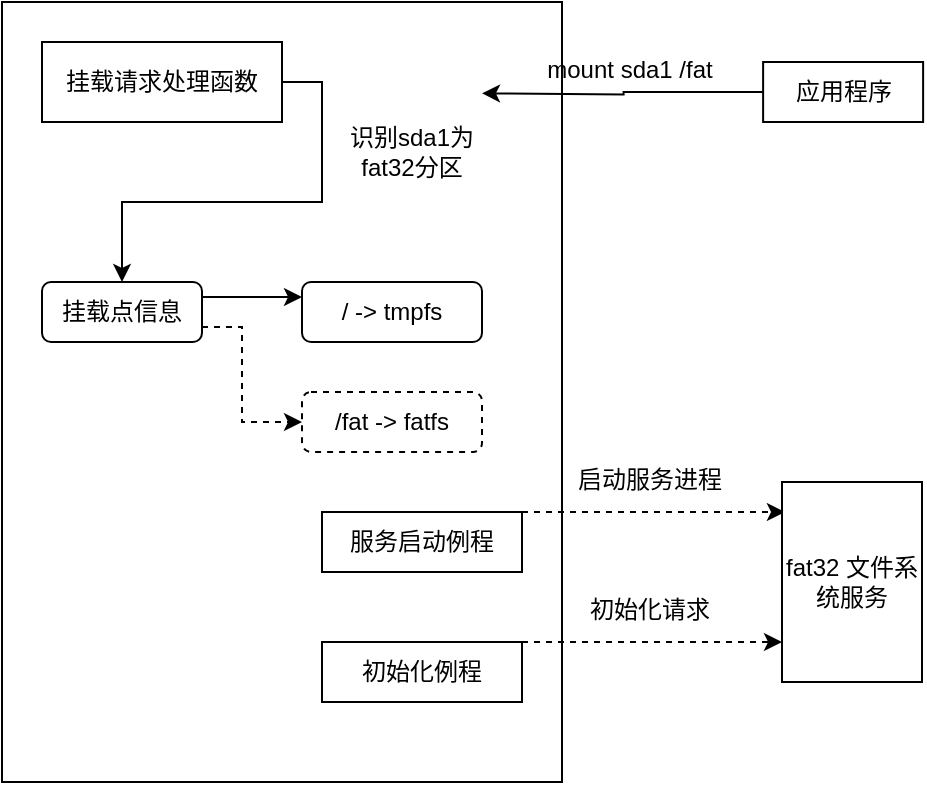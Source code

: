 <mxfile version="20.6.0" type="github">
  <diagram id="-ph1VZeKFPuWezGYUxOl" name="第 1 页">
    <mxGraphModel dx="870" dy="594" grid="1" gridSize="10" guides="1" tooltips="1" connect="1" arrows="1" fold="1" page="1" pageScale="1" pageWidth="827" pageHeight="1169" math="0" shadow="0">
      <root>
        <mxCell id="0" />
        <mxCell id="1" parent="0" />
        <mxCell id="1zdQRvUmRYIISdl57qAJ-15" value="" style="rounded=0;whiteSpace=wrap;html=1;" vertex="1" parent="1">
          <mxGeometry x="90" y="110" width="280" height="390" as="geometry" />
        </mxCell>
        <mxCell id="1zdQRvUmRYIISdl57qAJ-19" style="edgeStyle=orthogonalEdgeStyle;rounded=0;orthogonalLoop=1;jettySize=auto;html=1;exitX=1;exitY=0.25;exitDx=0;exitDy=0;entryX=0;entryY=0.25;entryDx=0;entryDy=0;" edge="1" parent="1" source="1zdQRvUmRYIISdl57qAJ-16" target="1zdQRvUmRYIISdl57qAJ-17">
          <mxGeometry relative="1" as="geometry" />
        </mxCell>
        <mxCell id="1zdQRvUmRYIISdl57qAJ-20" style="edgeStyle=orthogonalEdgeStyle;rounded=0;orthogonalLoop=1;jettySize=auto;html=1;exitX=1;exitY=0.75;exitDx=0;exitDy=0;entryX=0;entryY=0.5;entryDx=0;entryDy=0;dashed=1;" edge="1" parent="1" source="1zdQRvUmRYIISdl57qAJ-16" target="1zdQRvUmRYIISdl57qAJ-18">
          <mxGeometry relative="1" as="geometry">
            <Array as="points">
              <mxPoint x="210" y="273" />
              <mxPoint x="210" y="320" />
            </Array>
          </mxGeometry>
        </mxCell>
        <mxCell id="1zdQRvUmRYIISdl57qAJ-16" value="挂载点信息" style="rounded=1;whiteSpace=wrap;html=1;" vertex="1" parent="1">
          <mxGeometry x="110" y="250" width="80" height="30" as="geometry" />
        </mxCell>
        <mxCell id="1zdQRvUmRYIISdl57qAJ-17" value="/ -&amp;gt; tmpfs" style="rounded=1;whiteSpace=wrap;html=1;" vertex="1" parent="1">
          <mxGeometry x="240" y="250" width="90" height="30" as="geometry" />
        </mxCell>
        <mxCell id="1zdQRvUmRYIISdl57qAJ-18" value="/fat -&amp;gt; fatfs" style="rounded=1;whiteSpace=wrap;html=1;dashed=1;" vertex="1" parent="1">
          <mxGeometry x="240" y="305" width="90" height="30" as="geometry" />
        </mxCell>
        <mxCell id="1zdQRvUmRYIISdl57qAJ-31" style="edgeStyle=orthogonalEdgeStyle;rounded=0;orthogonalLoop=1;jettySize=auto;html=1;exitX=1;exitY=0;exitDx=0;exitDy=0;entryX=0.021;entryY=0.15;entryDx=0;entryDy=0;dashed=1;entryPerimeter=0;" edge="1" parent="1" source="1zdQRvUmRYIISdl57qAJ-21" target="1zdQRvUmRYIISdl57qAJ-22">
          <mxGeometry relative="1" as="geometry">
            <Array as="points">
              <mxPoint x="380" y="365" />
              <mxPoint x="380" y="365" />
            </Array>
          </mxGeometry>
        </mxCell>
        <mxCell id="1zdQRvUmRYIISdl57qAJ-21" value="服务启动例程" style="rounded=0;whiteSpace=wrap;html=1;" vertex="1" parent="1">
          <mxGeometry x="250" y="365" width="100" height="30" as="geometry" />
        </mxCell>
        <mxCell id="1zdQRvUmRYIISdl57qAJ-22" value="fat32 文件系统服务" style="rounded=0;whiteSpace=wrap;html=1;" vertex="1" parent="1">
          <mxGeometry x="480" y="350" width="70" height="100" as="geometry" />
        </mxCell>
        <mxCell id="1zdQRvUmRYIISdl57qAJ-25" style="edgeStyle=orthogonalEdgeStyle;rounded=0;orthogonalLoop=1;jettySize=auto;html=1;exitX=0;exitY=0.5;exitDx=0;exitDy=0;entryX=0.998;entryY=0.094;entryDx=0;entryDy=0;entryPerimeter=0;" edge="1" parent="1" source="1zdQRvUmRYIISdl57qAJ-23">
          <mxGeometry relative="1" as="geometry">
            <mxPoint x="330.0" y="155.66" as="targetPoint" />
          </mxGeometry>
        </mxCell>
        <mxCell id="1zdQRvUmRYIISdl57qAJ-23" value="应用程序" style="rounded=0;whiteSpace=wrap;html=1;" vertex="1" parent="1">
          <mxGeometry x="470.56" y="140" width="80" height="30" as="geometry" />
        </mxCell>
        <mxCell id="1zdQRvUmRYIISdl57qAJ-33" style="edgeStyle=orthogonalEdgeStyle;rounded=0;orthogonalLoop=1;jettySize=auto;html=1;exitX=1;exitY=0;exitDx=0;exitDy=0;dashed=1;" edge="1" parent="1" source="1zdQRvUmRYIISdl57qAJ-24">
          <mxGeometry relative="1" as="geometry">
            <mxPoint x="480" y="430" as="targetPoint" />
            <Array as="points">
              <mxPoint x="480" y="430" />
            </Array>
          </mxGeometry>
        </mxCell>
        <mxCell id="1zdQRvUmRYIISdl57qAJ-24" value="初始化例程" style="rounded=0;whiteSpace=wrap;html=1;" vertex="1" parent="1">
          <mxGeometry x="250" y="430" width="100" height="30" as="geometry" />
        </mxCell>
        <mxCell id="1zdQRvUmRYIISdl57qAJ-26" value="mount sda1 /fat" style="text;html=1;strokeColor=none;fillColor=none;align=center;verticalAlign=middle;whiteSpace=wrap;rounded=0;" vertex="1" parent="1">
          <mxGeometry x="350.56" y="129" width="106" height="30" as="geometry" />
        </mxCell>
        <mxCell id="1zdQRvUmRYIISdl57qAJ-29" style="edgeStyle=orthogonalEdgeStyle;rounded=0;orthogonalLoop=1;jettySize=auto;html=1;exitX=1;exitY=0.5;exitDx=0;exitDy=0;entryX=0.5;entryY=0;entryDx=0;entryDy=0;" edge="1" parent="1" source="1zdQRvUmRYIISdl57qAJ-28" target="1zdQRvUmRYIISdl57qAJ-16">
          <mxGeometry relative="1" as="geometry" />
        </mxCell>
        <mxCell id="1zdQRvUmRYIISdl57qAJ-28" value="挂载请求处理函数" style="rounded=0;whiteSpace=wrap;html=1;" vertex="1" parent="1">
          <mxGeometry x="110" y="130" width="120" height="40" as="geometry" />
        </mxCell>
        <mxCell id="1zdQRvUmRYIISdl57qAJ-30" value="识别sda1为fat32分区" style="text;html=1;strokeColor=none;fillColor=none;align=center;verticalAlign=middle;whiteSpace=wrap;rounded=0;" vertex="1" parent="1">
          <mxGeometry x="250" y="170" width="90" height="30" as="geometry" />
        </mxCell>
        <mxCell id="1zdQRvUmRYIISdl57qAJ-32" value="启动服务进程" style="text;html=1;strokeColor=none;fillColor=none;align=center;verticalAlign=middle;whiteSpace=wrap;rounded=0;dashed=1;" vertex="1" parent="1">
          <mxGeometry x="359" y="334" width="110" height="30" as="geometry" />
        </mxCell>
        <mxCell id="1zdQRvUmRYIISdl57qAJ-34" value="初始化请求" style="text;html=1;strokeColor=none;fillColor=none;align=center;verticalAlign=middle;whiteSpace=wrap;rounded=0;dashed=1;" vertex="1" parent="1">
          <mxGeometry x="374" y="399" width="80" height="30" as="geometry" />
        </mxCell>
      </root>
    </mxGraphModel>
  </diagram>
</mxfile>
